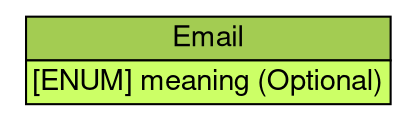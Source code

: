 digraph Email {
	graph [bb="0,0,191,50",
		rankdir=LR
	];
	node [label="\N"];
	Email	 [height=0.69444,
		label=<<table BORDER="0" CELLBORDER="1" CELLSPACING="0"> <tr> <td BGCOLOR="#a3cc52" HREF="/idmef_parser/IODEF/Email.html" TITLE="The Email class specifies an email address formatted according to EMAIL data type (Section 2.14). "><FONT FACE="Nimbus Sans L">Email</FONT></td> </tr>" %<tr><td BGCOLOR="#CCFF66"  HREF="/idmef_parser/IODEF/Email.html" TITLE="A free-form description of the element content (e.g., hours of coverage for a given number)."><FONT FACE="Nimbus Sans L">[ENUM] meaning (Optional)</FONT></td></tr>%</table>>,
		pos="95.5,25",
		shape=plaintext,
		width=2.6528];
}
